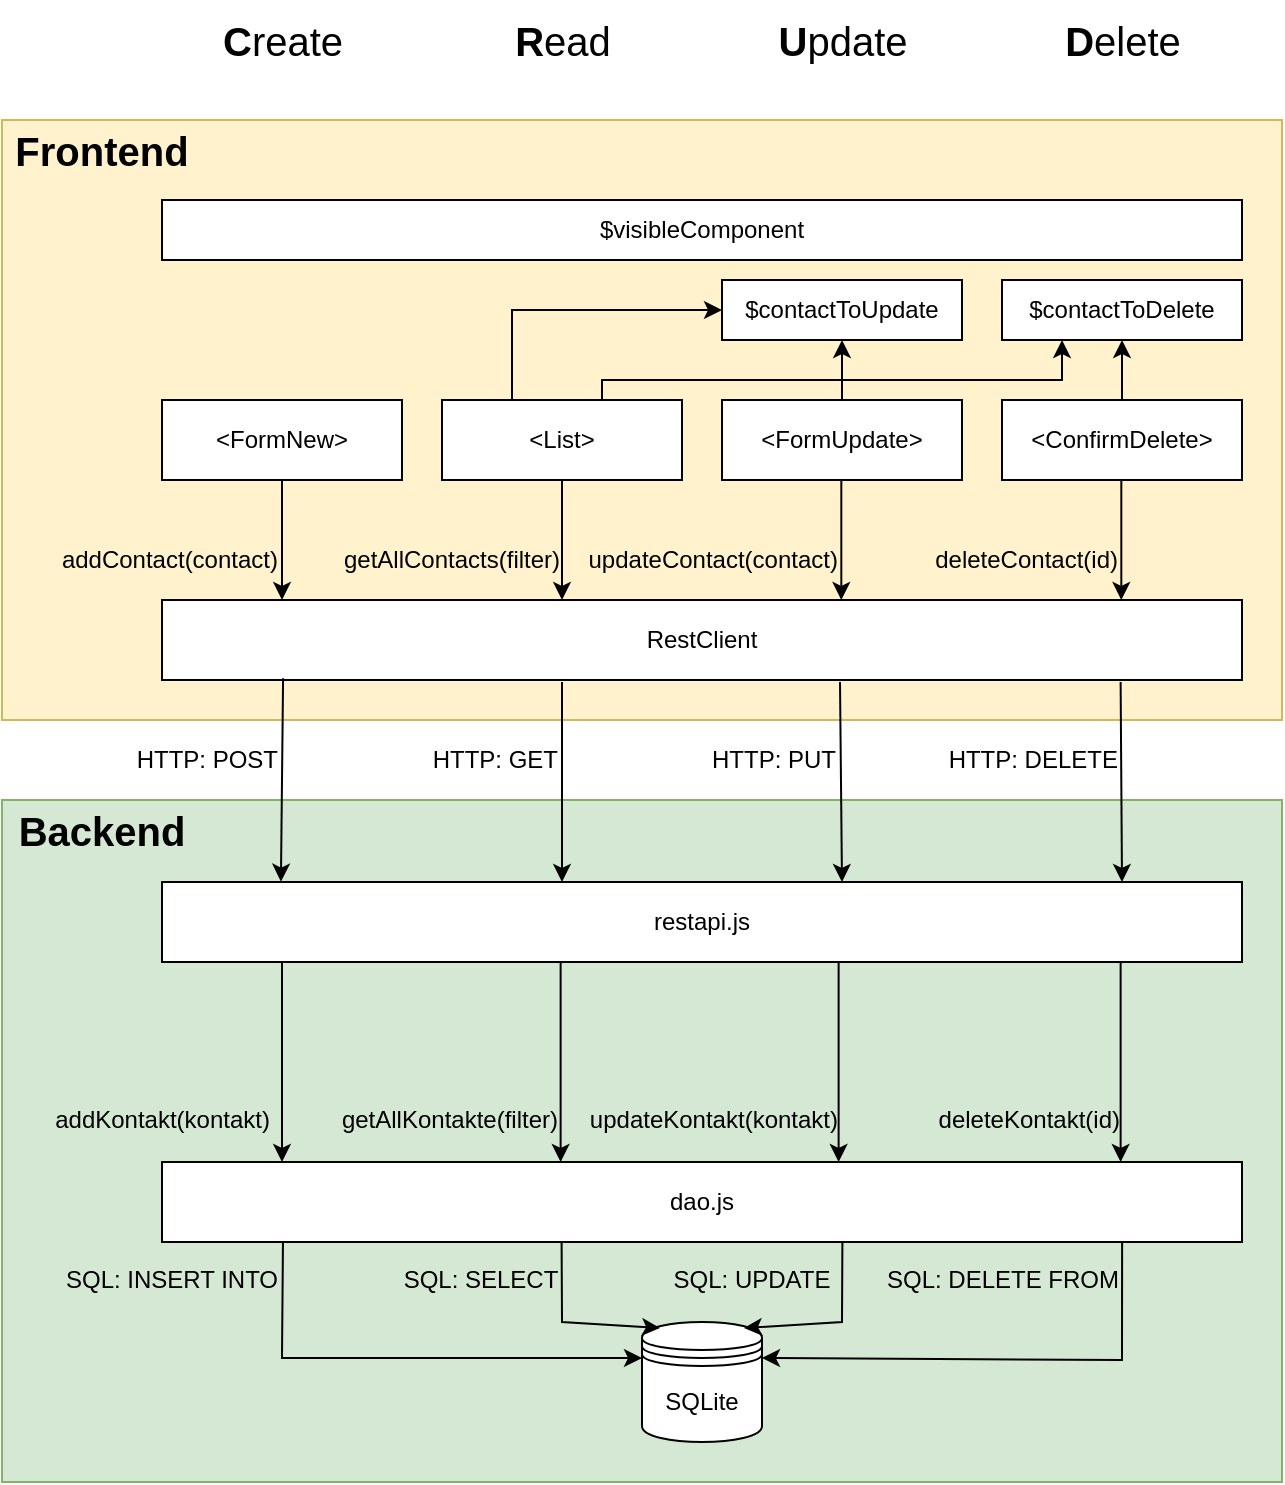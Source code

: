 <mxfile version="24.2.5" type="device">
  <diagram name="Seite-1" id="VSUwEdf-AO04GTv7WZ7c">
    <mxGraphModel dx="1674" dy="835" grid="1" gridSize="10" guides="1" tooltips="1" connect="1" arrows="1" fold="1" page="1" pageScale="1" pageWidth="827" pageHeight="1169" math="0" shadow="0">
      <root>
        <mxCell id="0" />
        <mxCell id="1" parent="0" />
        <mxCell id="_yZCAvxYhUye2rP7oaq0-19" value="" style="rounded=0;whiteSpace=wrap;html=1;fillColor=#fff2cc;strokeColor=#d6b656;" parent="1" vertex="1">
          <mxGeometry x="40" y="200" width="640" height="300" as="geometry" />
        </mxCell>
        <mxCell id="_yZCAvxYhUye2rP7oaq0-1" value="RestClient" style="rounded=0;whiteSpace=wrap;html=1;" parent="1" vertex="1">
          <mxGeometry x="120" y="440" width="540" height="40" as="geometry" />
        </mxCell>
        <mxCell id="_yZCAvxYhUye2rP7oaq0-3" value="&amp;lt;FormNew&amp;gt;" style="whiteSpace=wrap;html=1;" parent="1" vertex="1">
          <mxGeometry x="120" y="340" width="120" height="40" as="geometry" />
        </mxCell>
        <mxCell id="_yZCAvxYhUye2rP7oaq0-4" value="" style="endArrow=classic;html=1;rounded=0;exitX=0.5;exitY=1;exitDx=0;exitDy=0;" parent="1" source="_yZCAvxYhUye2rP7oaq0-3" edge="1">
          <mxGeometry width="50" height="50" relative="1" as="geometry">
            <mxPoint x="200" y="450" as="sourcePoint" />
            <mxPoint x="180" y="440" as="targetPoint" />
          </mxGeometry>
        </mxCell>
        <mxCell id="_yZCAvxYhUye2rP7oaq0-14" value="$contactToDelete" style="rounded=0;whiteSpace=wrap;html=1;" parent="1" vertex="1">
          <mxGeometry x="540" y="280" width="120" height="30" as="geometry" />
        </mxCell>
        <mxCell id="_yZCAvxYhUye2rP7oaq0-20" value="Frontend" style="text;html=1;align=center;verticalAlign=middle;whiteSpace=wrap;rounded=0;fontStyle=1;fontSize=20;" parent="1" vertex="1">
          <mxGeometry x="40" y="200" width="100" height="30" as="geometry" />
        </mxCell>
        <mxCell id="XMQoJ8oN_OSprOM8ocaJ-1" value="&amp;lt;List&amp;gt;" style="whiteSpace=wrap;html=1;" parent="1" vertex="1">
          <mxGeometry x="260" y="340" width="120" height="40" as="geometry" />
        </mxCell>
        <mxCell id="XMQoJ8oN_OSprOM8ocaJ-2" value="$visibleComponent" style="rounded=0;whiteSpace=wrap;html=1;" parent="1" vertex="1">
          <mxGeometry x="120" y="240" width="540" height="30" as="geometry" />
        </mxCell>
        <mxCell id="XMQoJ8oN_OSprOM8ocaJ-4" value="" style="endArrow=classic;html=1;rounded=0;exitX=0.5;exitY=1;exitDx=0;exitDy=0;" parent="1" source="XMQoJ8oN_OSprOM8ocaJ-1" edge="1">
          <mxGeometry width="50" height="50" relative="1" as="geometry">
            <mxPoint x="370" y="480" as="sourcePoint" />
            <mxPoint x="320" y="440" as="targetPoint" />
          </mxGeometry>
        </mxCell>
        <mxCell id="XMQoJ8oN_OSprOM8ocaJ-6" value="getAllContacts(filter)" style="text;html=1;align=center;verticalAlign=middle;whiteSpace=wrap;rounded=0;" parent="1" vertex="1">
          <mxGeometry x="210" y="410" width="110" height="20" as="geometry" />
        </mxCell>
        <mxCell id="XMQoJ8oN_OSprOM8ocaJ-8" value="addContact(contact)" style="text;html=1;align=right;verticalAlign=middle;whiteSpace=wrap;rounded=0;" parent="1" vertex="1">
          <mxGeometry x="60" y="410" width="120" height="20" as="geometry" />
        </mxCell>
        <mxCell id="_yZCAvxYhUye2rP7oaq0-12" value="" style="rounded=0;whiteSpace=wrap;html=1;fillColor=#d5e8d4;strokeColor=#82b366;" parent="1" vertex="1">
          <mxGeometry x="40" y="540" width="640" height="341" as="geometry" />
        </mxCell>
        <mxCell id="_yZCAvxYhUye2rP7oaq0-5" value="restapi.js" style="rounded=0;whiteSpace=wrap;html=1;" parent="1" vertex="1">
          <mxGeometry x="120" y="581" width="540" height="40" as="geometry" />
        </mxCell>
        <mxCell id="_yZCAvxYhUye2rP7oaq0-6" value="dao.js" style="rounded=0;whiteSpace=wrap;html=1;" parent="1" vertex="1">
          <mxGeometry x="120" y="721" width="540" height="40" as="geometry" />
        </mxCell>
        <mxCell id="_yZCAvxYhUye2rP7oaq0-7" value="" style="endArrow=classic;html=1;rounded=0;entryX=0.5;entryY=0;entryDx=0;entryDy=0;" parent="1" edge="1">
          <mxGeometry width="50" height="50" relative="1" as="geometry">
            <mxPoint x="180" y="621" as="sourcePoint" />
            <mxPoint x="180" y="721" as="targetPoint" />
          </mxGeometry>
        </mxCell>
        <mxCell id="_yZCAvxYhUye2rP7oaq0-8" value="" style="endArrow=classic;html=1;rounded=0;exitX=0.5;exitY=1;exitDx=0;exitDy=0;" parent="1" edge="1">
          <mxGeometry width="50" height="50" relative="1" as="geometry">
            <mxPoint x="320" y="481" as="sourcePoint" />
            <mxPoint x="320" y="581" as="targetPoint" />
            <Array as="points" />
          </mxGeometry>
        </mxCell>
        <mxCell id="_yZCAvxYhUye2rP7oaq0-9" value="SQLite" style="shape=datastore;whiteSpace=wrap;html=1;" parent="1" vertex="1">
          <mxGeometry x="360" y="801" width="60" height="60" as="geometry" />
        </mxCell>
        <mxCell id="_yZCAvxYhUye2rP7oaq0-10" value="" style="endArrow=classic;html=1;rounded=0;exitX=0.37;exitY=0.993;exitDx=0;exitDy=0;exitPerimeter=0;entryX=0.15;entryY=0.05;entryDx=0;entryDy=0;entryPerimeter=0;" parent="1" source="_yZCAvxYhUye2rP7oaq0-6" target="_yZCAvxYhUye2rP7oaq0-9" edge="1">
          <mxGeometry width="50" height="50" relative="1" as="geometry">
            <mxPoint x="390" y="761" as="sourcePoint" />
            <mxPoint x="390" y="701" as="targetPoint" />
            <Array as="points">
              <mxPoint x="320" y="801" />
            </Array>
          </mxGeometry>
        </mxCell>
        <mxCell id="_yZCAvxYhUye2rP7oaq0-13" value="Backend" style="text;html=1;align=center;verticalAlign=middle;whiteSpace=wrap;rounded=0;fontStyle=1;fontSize=20;" parent="1" vertex="1">
          <mxGeometry x="40" y="540" width="100" height="30" as="geometry" />
        </mxCell>
        <mxCell id="XMQoJ8oN_OSprOM8ocaJ-11" value="&lt;span style=&quot;background-color: initial;&quot;&gt;addKontakt(kontakt)&lt;/span&gt;" style="text;html=1;align=right;verticalAlign=middle;whiteSpace=wrap;rounded=0;" parent="1" vertex="1">
          <mxGeometry x="64.5" y="690" width="111" height="20" as="geometry" />
        </mxCell>
        <mxCell id="baks4HbCWpifaE5G5cTr-1" value="&amp;lt;FormUpdate&amp;gt;" style="whiteSpace=wrap;html=1;" parent="1" vertex="1">
          <mxGeometry x="400" y="340" width="120" height="40" as="geometry" />
        </mxCell>
        <mxCell id="baks4HbCWpifaE5G5cTr-2" value="&amp;lt;ConfirmDelete&amp;gt;" style="whiteSpace=wrap;html=1;" parent="1" vertex="1">
          <mxGeometry x="540" y="340" width="120" height="40" as="geometry" />
        </mxCell>
        <mxCell id="baks4HbCWpifaE5G5cTr-3" value="$contactToUpdate" style="rounded=0;whiteSpace=wrap;html=1;" parent="1" vertex="1">
          <mxGeometry x="400" y="280" width="120" height="30" as="geometry" />
        </mxCell>
        <mxCell id="baks4HbCWpifaE5G5cTr-4" value="" style="endArrow=classic;html=1;rounded=0;exitX=0.5;exitY=1;exitDx=0;exitDy=0;" parent="1" edge="1">
          <mxGeometry width="50" height="50" relative="1" as="geometry">
            <mxPoint x="459.66" y="380" as="sourcePoint" />
            <mxPoint x="459.66" y="440" as="targetPoint" />
          </mxGeometry>
        </mxCell>
        <mxCell id="baks4HbCWpifaE5G5cTr-5" value="updateContact(contact)" style="text;html=1;align=right;verticalAlign=middle;whiteSpace=wrap;rounded=0;" parent="1" vertex="1">
          <mxGeometry x="330" y="410" width="130" height="20" as="geometry" />
        </mxCell>
        <mxCell id="baks4HbCWpifaE5G5cTr-6" value="deleteContact(id)" style="text;html=1;align=right;verticalAlign=middle;whiteSpace=wrap;rounded=0;" parent="1" vertex="1">
          <mxGeometry x="500" y="410" width="100" height="20" as="geometry" />
        </mxCell>
        <mxCell id="baks4HbCWpifaE5G5cTr-7" value="" style="endArrow=classic;html=1;rounded=0;exitX=0.5;exitY=1;exitDx=0;exitDy=0;" parent="1" edge="1">
          <mxGeometry width="50" height="50" relative="1" as="geometry">
            <mxPoint x="599.66" y="380" as="sourcePoint" />
            <mxPoint x="599.66" y="440" as="targetPoint" />
          </mxGeometry>
        </mxCell>
        <mxCell id="baks4HbCWpifaE5G5cTr-8" value="" style="endArrow=classic;html=1;rounded=0;entryX=0.5;entryY=1;entryDx=0;entryDy=0;" parent="1" source="baks4HbCWpifaE5G5cTr-2" target="_yZCAvxYhUye2rP7oaq0-14" edge="1">
          <mxGeometry width="50" height="50" relative="1" as="geometry">
            <mxPoint x="420" y="430" as="sourcePoint" />
            <mxPoint x="470" y="380" as="targetPoint" />
          </mxGeometry>
        </mxCell>
        <mxCell id="baks4HbCWpifaE5G5cTr-12" value="" style="endArrow=classic;html=1;rounded=0;exitX=0.5;exitY=0;exitDx=0;exitDy=0;entryX=0.5;entryY=1;entryDx=0;entryDy=0;" parent="1" source="baks4HbCWpifaE5G5cTr-1" target="baks4HbCWpifaE5G5cTr-3" edge="1">
          <mxGeometry width="50" height="50" relative="1" as="geometry">
            <mxPoint x="420" y="430" as="sourcePoint" />
            <mxPoint x="470" y="380" as="targetPoint" />
          </mxGeometry>
        </mxCell>
        <mxCell id="baks4HbCWpifaE5G5cTr-15" value="" style="endArrow=classic;html=1;rounded=0;exitX=0.112;exitY=0.997;exitDx=0;exitDy=0;exitPerimeter=0;entryX=0.11;entryY=0.014;entryDx=0;entryDy=0;entryPerimeter=0;" parent="1" edge="1">
          <mxGeometry width="50" height="50" relative="1" as="geometry">
            <mxPoint x="180.54" y="479.16" as="sourcePoint" />
            <mxPoint x="179.46" y="580.84" as="targetPoint" />
          </mxGeometry>
        </mxCell>
        <mxCell id="baks4HbCWpifaE5G5cTr-16" value="HTTP:&amp;nbsp;&lt;span style=&quot;background-color: initial;&quot;&gt;POST&lt;/span&gt;" style="text;html=1;align=right;verticalAlign=middle;whiteSpace=wrap;rounded=0;" parent="1" vertex="1">
          <mxGeometry x="100" y="510" width="80" height="20" as="geometry" />
        </mxCell>
        <mxCell id="baks4HbCWpifaE5G5cTr-18" value="HTTP:&amp;nbsp;&lt;span style=&quot;background-color: initial;&quot;&gt;PUT&lt;/span&gt;" style="text;html=1;align=right;verticalAlign=middle;whiteSpace=wrap;rounded=0;" parent="1" vertex="1">
          <mxGeometry x="379" y="510" width="80" height="20" as="geometry" />
        </mxCell>
        <mxCell id="baks4HbCWpifaE5G5cTr-19" value="" style="endArrow=classic;html=1;rounded=0;exitX=0.5;exitY=1;exitDx=0;exitDy=0;" parent="1" edge="1">
          <mxGeometry width="50" height="50" relative="1" as="geometry">
            <mxPoint x="459" y="481" as="sourcePoint" />
            <mxPoint x="460" y="581" as="targetPoint" />
            <Array as="points" />
          </mxGeometry>
        </mxCell>
        <mxCell id="baks4HbCWpifaE5G5cTr-20" value="HTTP: GET" style="text;html=1;align=right;verticalAlign=middle;whiteSpace=wrap;rounded=0;" parent="1" vertex="1">
          <mxGeometry x="240" y="510" width="80" height="20" as="geometry" />
        </mxCell>
        <mxCell id="baks4HbCWpifaE5G5cTr-21" value="" style="endArrow=classic;html=1;rounded=0;exitX=0.5;exitY=1;exitDx=0;exitDy=0;" parent="1" edge="1">
          <mxGeometry width="50" height="50" relative="1" as="geometry">
            <mxPoint x="599.31" y="481" as="sourcePoint" />
            <mxPoint x="600" y="581" as="targetPoint" />
            <Array as="points" />
          </mxGeometry>
        </mxCell>
        <mxCell id="baks4HbCWpifaE5G5cTr-22" value="HTTP: DELETE" style="text;html=1;align=right;verticalAlign=middle;whiteSpace=wrap;rounded=0;" parent="1" vertex="1">
          <mxGeometry x="510" y="510" width="90" height="20" as="geometry" />
        </mxCell>
        <mxCell id="baks4HbCWpifaE5G5cTr-23" value="&lt;div&gt;&lt;span style=&quot;background-color: initial;&quot;&gt;deleteKontakt(id)&lt;/span&gt;&lt;br&gt;&lt;/div&gt;" style="text;html=1;align=right;verticalAlign=middle;whiteSpace=wrap;rounded=0;" parent="1" vertex="1">
          <mxGeometry x="500" y="690" width="101" height="20" as="geometry" />
        </mxCell>
        <mxCell id="baks4HbCWpifaE5G5cTr-24" value="" style="endArrow=classic;html=1;rounded=0;entryX=0.5;entryY=0;entryDx=0;entryDy=0;" parent="1" edge="1">
          <mxGeometry width="50" height="50" relative="1" as="geometry">
            <mxPoint x="319.31" y="621" as="sourcePoint" />
            <mxPoint x="319.31" y="721" as="targetPoint" />
          </mxGeometry>
        </mxCell>
        <mxCell id="baks4HbCWpifaE5G5cTr-25" value="" style="endArrow=classic;html=1;rounded=0;entryX=0.5;entryY=0;entryDx=0;entryDy=0;" parent="1" edge="1">
          <mxGeometry width="50" height="50" relative="1" as="geometry">
            <mxPoint x="458.31" y="621" as="sourcePoint" />
            <mxPoint x="458.31" y="721" as="targetPoint" />
          </mxGeometry>
        </mxCell>
        <mxCell id="baks4HbCWpifaE5G5cTr-26" value="" style="endArrow=classic;html=1;rounded=0;entryX=0.5;entryY=0;entryDx=0;entryDy=0;" parent="1" edge="1">
          <mxGeometry width="50" height="50" relative="1" as="geometry">
            <mxPoint x="599.31" y="621" as="sourcePoint" />
            <mxPoint x="599.31" y="721" as="targetPoint" />
          </mxGeometry>
        </mxCell>
        <mxCell id="baks4HbCWpifaE5G5cTr-27" value="&lt;div&gt;&lt;span style=&quot;background-color: initial;&quot;&gt;updateKontakt(kontakt)&lt;/span&gt;&lt;/div&gt;" style="text;html=1;align=right;verticalAlign=middle;whiteSpace=wrap;rounded=0;" parent="1" vertex="1">
          <mxGeometry x="330" y="690" width="130" height="20" as="geometry" />
        </mxCell>
        <mxCell id="baks4HbCWpifaE5G5cTr-28" value="getAllKontakte(filter)" style="text;html=1;align=right;verticalAlign=middle;whiteSpace=wrap;rounded=0;" parent="1" vertex="1">
          <mxGeometry x="210" y="690" width="110" height="20" as="geometry" />
        </mxCell>
        <mxCell id="baks4HbCWpifaE5G5cTr-29" value="" style="endArrow=classic;html=1;rounded=0;exitX=0.112;exitY=0.997;exitDx=0;exitDy=0;exitPerimeter=0;entryX=0;entryY=0.3;entryDx=0;entryDy=0;" parent="1" source="_yZCAvxYhUye2rP7oaq0-6" target="_yZCAvxYhUye2rP7oaq0-9" edge="1">
          <mxGeometry width="50" height="50" relative="1" as="geometry">
            <mxPoint x="420" y="761" as="sourcePoint" />
            <mxPoint x="470" y="711" as="targetPoint" />
            <Array as="points">
              <mxPoint x="180" y="819" />
            </Array>
          </mxGeometry>
        </mxCell>
        <mxCell id="baks4HbCWpifaE5G5cTr-30" value="SQL: INSERT INTO" style="text;html=1;align=center;verticalAlign=middle;whiteSpace=wrap;rounded=0;" parent="1" vertex="1">
          <mxGeometry x="70" y="770" width="110" height="20" as="geometry" />
        </mxCell>
        <mxCell id="baks4HbCWpifaE5G5cTr-31" value="SQL: UPDATE" style="text;html=1;align=center;verticalAlign=middle;whiteSpace=wrap;rounded=0;" parent="1" vertex="1">
          <mxGeometry x="370" y="770" width="90" height="20" as="geometry" />
        </mxCell>
        <mxCell id="baks4HbCWpifaE5G5cTr-32" value="" style="endArrow=classic;html=1;rounded=0;exitX=0.63;exitY=1;exitDx=0;exitDy=0;exitPerimeter=0;entryX=0.85;entryY=0.05;entryDx=0;entryDy=0;entryPerimeter=0;" parent="1" source="_yZCAvxYhUye2rP7oaq0-6" target="_yZCAvxYhUye2rP7oaq0-9" edge="1">
          <mxGeometry width="50" height="50" relative="1" as="geometry">
            <mxPoint x="400" y="621" as="sourcePoint" />
            <mxPoint x="450" y="571" as="targetPoint" />
            <Array as="points">
              <mxPoint x="460" y="801" />
            </Array>
          </mxGeometry>
        </mxCell>
        <mxCell id="baks4HbCWpifaE5G5cTr-33" value="SQL: SELECT" style="text;html=1;align=center;verticalAlign=middle;whiteSpace=wrap;rounded=0;" parent="1" vertex="1">
          <mxGeometry x="239" y="770" width="81" height="20" as="geometry" />
        </mxCell>
        <mxCell id="baks4HbCWpifaE5G5cTr-34" value="" style="endArrow=classic;html=1;rounded=0;entryX=1;entryY=0.3;entryDx=0;entryDy=0;exitX=0.889;exitY=1.004;exitDx=0;exitDy=0;exitPerimeter=0;" parent="1" source="_yZCAvxYhUye2rP7oaq0-6" target="_yZCAvxYhUye2rP7oaq0-9" edge="1">
          <mxGeometry width="50" height="50" relative="1" as="geometry">
            <mxPoint x="600" y="770" as="sourcePoint" />
            <mxPoint x="450" y="571" as="targetPoint" />
            <Array as="points">
              <mxPoint x="600" y="820" />
            </Array>
          </mxGeometry>
        </mxCell>
        <mxCell id="baks4HbCWpifaE5G5cTr-35" value="SQL: DELETE FROM" style="text;html=1;align=center;verticalAlign=middle;whiteSpace=wrap;rounded=0;" parent="1" vertex="1">
          <mxGeometry x="481" y="770" width="119" height="20" as="geometry" />
        </mxCell>
        <mxCell id="NLwBJKxFr82nS86-HNt--1" value="" style="endArrow=classic;html=1;rounded=0;entryX=0;entryY=0.5;entryDx=0;entryDy=0;" parent="1" target="baks4HbCWpifaE5G5cTr-3" edge="1">
          <mxGeometry width="50" height="50" relative="1" as="geometry">
            <mxPoint x="295" y="340" as="sourcePoint" />
            <mxPoint x="345" y="290" as="targetPoint" />
            <Array as="points">
              <mxPoint x="295" y="295" />
            </Array>
          </mxGeometry>
        </mxCell>
        <mxCell id="NLwBJKxFr82nS86-HNt--2" value="" style="endArrow=classic;html=1;rounded=0;entryX=0.25;entryY=1;entryDx=0;entryDy=0;" parent="1" target="_yZCAvxYhUye2rP7oaq0-14" edge="1">
          <mxGeometry width="50" height="50" relative="1" as="geometry">
            <mxPoint x="340" y="340" as="sourcePoint" />
            <mxPoint x="390" y="290" as="targetPoint" />
            <Array as="points">
              <mxPoint x="340" y="330" />
              <mxPoint x="570" y="330" />
            </Array>
          </mxGeometry>
        </mxCell>
        <mxCell id="NLwBJKxFr82nS86-HNt--4" value="&lt;font style=&quot;font-size: 20px;&quot;&gt;&lt;b&gt;C&lt;/b&gt;reate&lt;/font&gt;" style="text;html=1;align=center;verticalAlign=middle;resizable=0;points=[];autosize=1;strokeColor=none;fillColor=none;" parent="1" vertex="1">
          <mxGeometry x="140" y="140" width="80" height="40" as="geometry" />
        </mxCell>
        <mxCell id="NLwBJKxFr82nS86-HNt--5" value="&lt;font style=&quot;font-size: 20px;&quot;&gt;&lt;b&gt;R&lt;/b&gt;ead&lt;/font&gt;" style="text;html=1;align=center;verticalAlign=middle;resizable=0;points=[];autosize=1;strokeColor=none;fillColor=none;" parent="1" vertex="1">
          <mxGeometry x="285" y="140" width="70" height="40" as="geometry" />
        </mxCell>
        <mxCell id="NLwBJKxFr82nS86-HNt--6" value="&lt;span style=&quot;font-size: 20px;&quot;&gt;&lt;b&gt;U&lt;/b&gt;pdate&lt;/span&gt;" style="text;html=1;align=center;verticalAlign=middle;resizable=0;points=[];autosize=1;strokeColor=none;fillColor=none;" parent="1" vertex="1">
          <mxGeometry x="415" y="140" width="90" height="40" as="geometry" />
        </mxCell>
        <mxCell id="NLwBJKxFr82nS86-HNt--7" value="&lt;span style=&quot;font-size: 20px;&quot;&gt;&lt;b&gt;D&lt;/b&gt;elete&lt;/span&gt;" style="text;html=1;align=center;verticalAlign=middle;resizable=0;points=[];autosize=1;strokeColor=none;fillColor=none;" parent="1" vertex="1">
          <mxGeometry x="560" y="140" width="80" height="40" as="geometry" />
        </mxCell>
      </root>
    </mxGraphModel>
  </diagram>
</mxfile>
